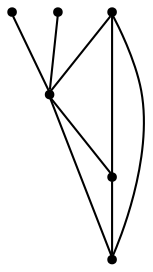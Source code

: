 graph {
  node [shape=point,comment="{\"directed\":false,\"doi\":\"10.1007/978-3-642-25878-7_15\",\"figure\":\"2 (1)\"}"]

  v0 [pos="960.3582675851968,1389.1590387560902"]
  v1 [pos="599.0600560671932,1390.3467429326688"]
  v2 [pos="779.8322238095797,1499.3640986355545"]
  v3 [pos="779.8322238095797,1681.08159767826"]
  v4 [pos="708.5254083197317,1487.738262852719"]
  v5 [pos="675.6858026439701,1454.669464016826"]

  v0 -- v1 [id="-1",pos="960.3582675851968,1389.1590387560902 599.0600560671932,1390.3467429326688 599.0600560671932,1390.3467429326688 599.0600560671932,1390.3467429326688"]
  v1 -- v3 [id="-2",pos="599.0600560671932,1390.3467429326688 779.8322238095797,1681.08159767826 779.8322238095797,1681.08159767826 779.8322238095797,1681.08159767826"]
  v5 -- v0 [id="-3",pos="675.6858026439701,1454.669464016826 960.3582675851968,1389.1590387560902 960.3582675851968,1389.1590387560902 960.3582675851968,1389.1590387560902"]
  v4 -- v0 [id="-4",pos="708.5254083197317,1487.738262852719 960.3582675851968,1389.1590387560902 960.3582675851968,1389.1590387560902 960.3582675851968,1389.1590387560902"]
  v3 -- v0 [id="-5",pos="779.8322238095797,1681.08159767826 960.3582675851968,1389.1590387560902 960.3582675851968,1389.1590387560902 960.3582675851968,1389.1590387560902"]
  v2 -- v1 [id="-6",pos="779.8322238095797,1499.3640986355545 599.0600560671932,1390.3467429326688 599.0600560671932,1390.3467429326688 599.0600560671932,1390.3467429326688"]
  v2 -- v0 [id="-7",pos="779.8322238095797,1499.3640986355545 960.3582675851968,1389.1590387560902 960.3582675851968,1389.1590387560902 960.3582675851968,1389.1590387560902"]
  v2 -- v3 [id="-8",pos="779.8322238095797,1499.3640986355545 779.8322238095797,1681.08159767826 779.8322238095797,1681.08159767826 779.8322238095797,1681.08159767826"]
}